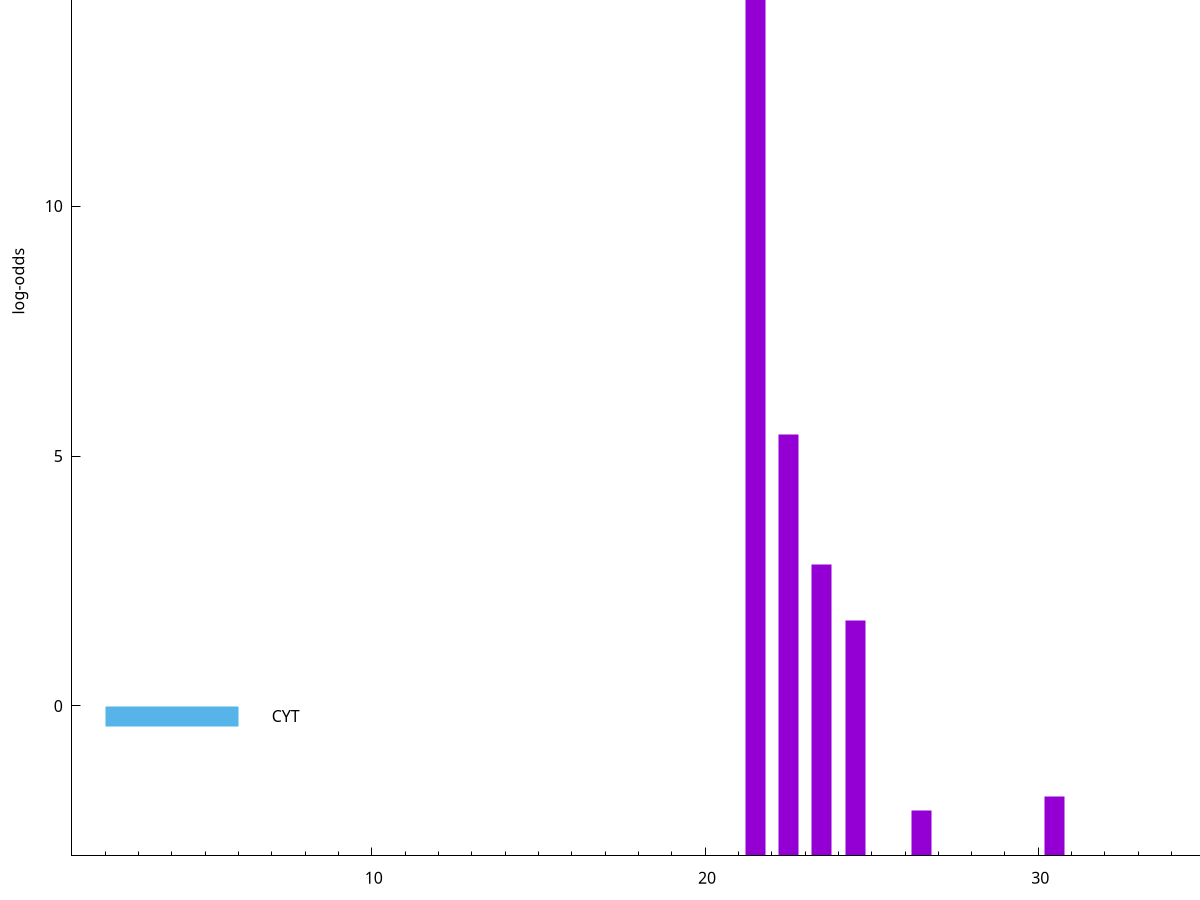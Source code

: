 set title "LipoP predictions for SRR5666573.gff"
set size 2., 1.4
set xrange [1:70] 
set mxtics 10
set yrange [-3:20]
set y2range [0:23]
set ylabel "log-odds"
set term postscript eps color solid "Helvetica" 30
set output "SRR5666573.gff13.eps"
set arrow from 2,14.4881 to 6,14.4881 nohead lt 1 lw 20
set label "SpI" at 7,14.4881
set arrow from 2,-0.200913 to 6,-0.200913 nohead lt 3 lw 20
set label "CYT" at 7,-0.200913
set arrow from 2,14.4881 to 6,14.4881 nohead lt 1 lw 20
set label "SpI" at 7,14.4881
# NOTE: The scores below are the log-odds scores with the threshold
# NOTE: subtracted (a hack to make gnuplot make the histogram all
# NOTE: look nice).
plot "-" axes x1y2 title "" with impulses lt 1 lw 20
21.500000 17.484700
22.500000 8.428340
23.500000 5.830000
24.500000 4.705110
30.500000 1.181080
26.500000 0.909660
e
exit
